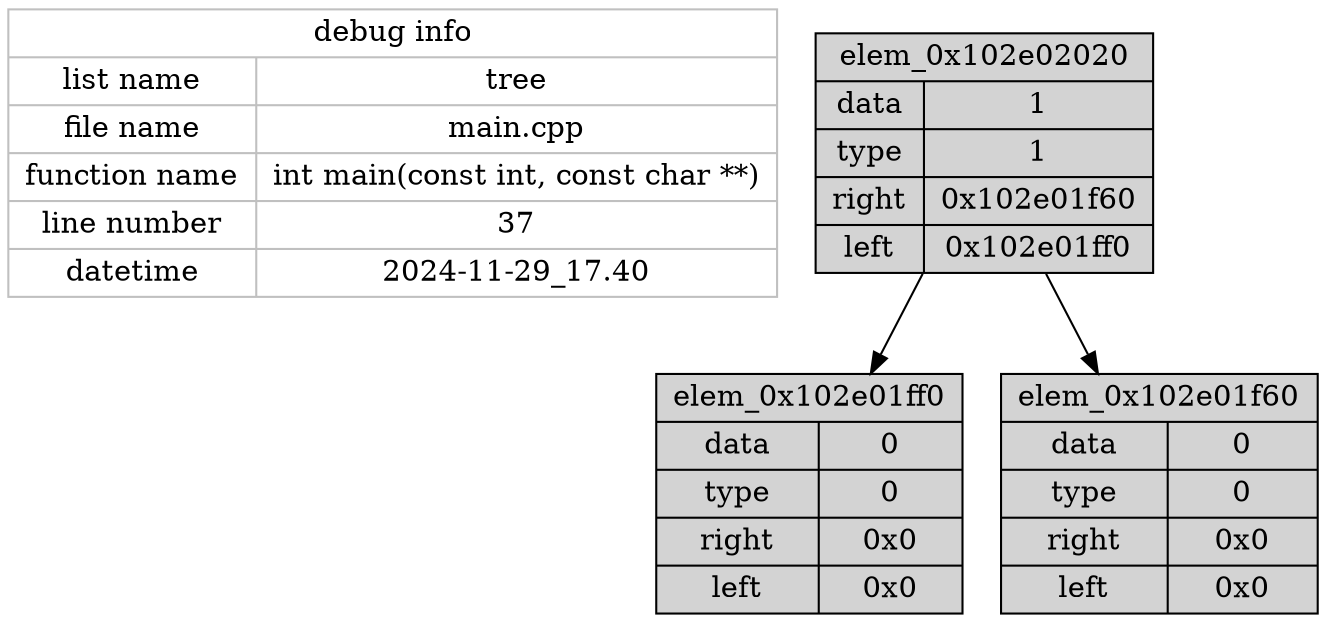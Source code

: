 digraph G {
debug_info [
shape=record,
label="{debug info | { {list name | file name | function name | line number | datetime} | {tree | main.cpp | int main(const int, const char **) | 37 | 2024-11-29_17.40} }}",
fillcolor=white,
color=grey,
style="filled",
];
elem_0x102e02020 [
  shape=record,
  label="{elem_0x102e02020  | { {data | type | right | left} | {1 | 1 | 0x102e01f60 | 0x102e01ff0} } }",
  fillcolor=lightgrey,
  color=black,
  style="filled"
];
elem_0x102e01ff0 [
  shape=record,
  label="{elem_0x102e01ff0  | { {data | type | right | left} | {0 | 0 | 0x0 | 0x0} } }",
  fillcolor=lightgrey,
  color=black,
  style="filled"
];

elem_0x102e01f60 [
  shape=record,
  label="{elem_0x102e01f60  | { {data | type | right | left} | {0 | 0 | 0x0 | 0x0} } }",
  fillcolor=lightgrey,
  color=black,
  style="filled"
];

elem_0x102e02020 -> elem_0x102e01ff0;
elem_0x102e02020 -> elem_0x102e01f60;

}
